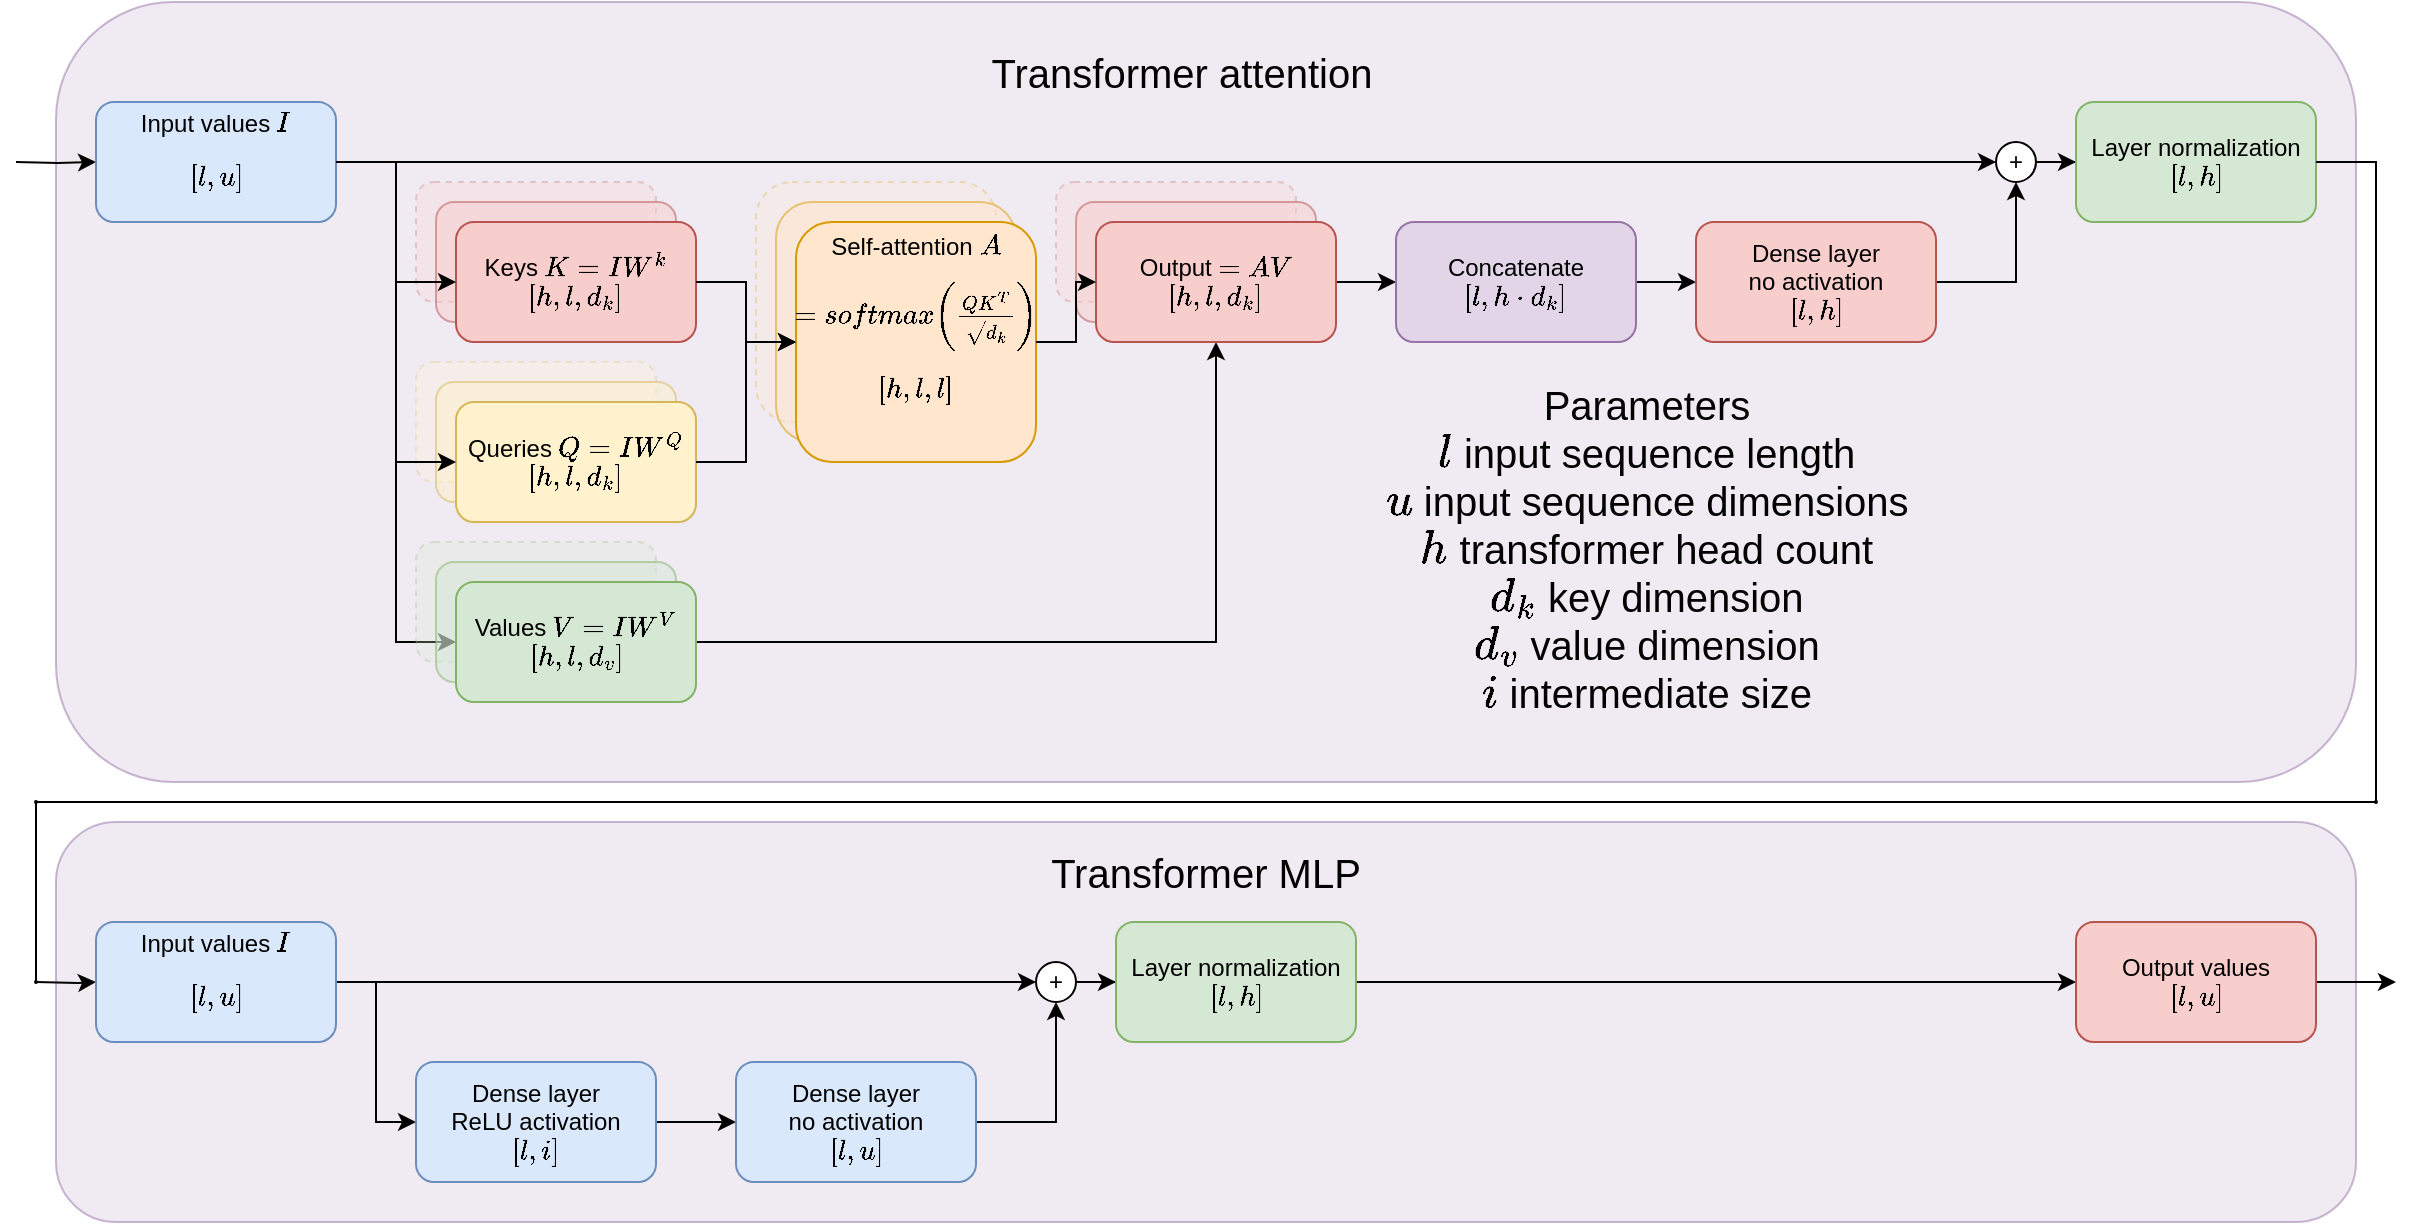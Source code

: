 <mxfile version="21.2.1" type="device">
  <diagram name="Page-1" id="sfVACJkW_csDLmUVDfcl">
    <mxGraphModel dx="3464" dy="1573" grid="1" gridSize="10" guides="1" tooltips="1" connect="1" arrows="1" fold="1" page="1" pageScale="1" pageWidth="2000" pageHeight="2000" math="1" shadow="0">
      <root>
        <mxCell id="0" />
        <mxCell id="1" parent="0" />
        <mxCell id="ia9NDkQKJK2XyitmC3DI-52" value="" style="rounded=1;whiteSpace=wrap;html=1;opacity=50;fillColor=#e1d5e7;strokeColor=#9673a6;" vertex="1" parent="1">
          <mxGeometry y="40" width="1150" height="390" as="geometry" />
        </mxCell>
        <mxCell id="ia9NDkQKJK2XyitmC3DI-21" style="edgeStyle=orthogonalEdgeStyle;rounded=0;orthogonalLoop=1;jettySize=auto;html=1;entryX=0;entryY=0.5;entryDx=0;entryDy=0;" edge="1" parent="1" source="ia9NDkQKJK2XyitmC3DI-4" target="ia9NDkQKJK2XyitmC3DI-20">
          <mxGeometry relative="1" as="geometry" />
        </mxCell>
        <mxCell id="ia9NDkQKJK2XyitmC3DI-51" style="edgeStyle=orthogonalEdgeStyle;rounded=0;orthogonalLoop=1;jettySize=auto;html=1;" edge="1" parent="1" source="ia9NDkQKJK2XyitmC3DI-4" target="ia9NDkQKJK2XyitmC3DI-49">
          <mxGeometry relative="1" as="geometry" />
        </mxCell>
        <mxCell id="ia9NDkQKJK2XyitmC3DI-56" style="edgeStyle=orthogonalEdgeStyle;rounded=0;orthogonalLoop=1;jettySize=auto;html=1;" edge="1" parent="1" target="ia9NDkQKJK2XyitmC3DI-4">
          <mxGeometry relative="1" as="geometry">
            <mxPoint x="-20" y="120" as="sourcePoint" />
          </mxGeometry>
        </mxCell>
        <mxCell id="ia9NDkQKJK2XyitmC3DI-4" value="Input values \(I\)&lt;br&gt;$$[l, u]$$" style="rounded=1;whiteSpace=wrap;html=1;fillColor=#dae8fc;strokeColor=#6c8ebf;" vertex="1" parent="1">
          <mxGeometry x="20" y="90" width="120" height="60" as="geometry" />
        </mxCell>
        <mxCell id="ia9NDkQKJK2XyitmC3DI-8" value="" style="rounded=1;whiteSpace=wrap;html=1;opacity=25;dashed=1;textOpacity=25;fillColor=#f8cecc;strokeColor=#b85450;" vertex="1" parent="1">
          <mxGeometry x="180" y="130" width="120" height="60" as="geometry" />
        </mxCell>
        <mxCell id="ia9NDkQKJK2XyitmC3DI-9" value="" style="rounded=1;whiteSpace=wrap;html=1;opacity=50;textOpacity=50;fillColor=#f8cecc;strokeColor=#b85450;" vertex="1" parent="1">
          <mxGeometry x="190" y="140" width="120" height="60" as="geometry" />
        </mxCell>
        <mxCell id="ia9NDkQKJK2XyitmC3DI-10" value="Keys \(K=IW^k\)&lt;br&gt;\([h, l, d_k]\)" style="rounded=1;whiteSpace=wrap;html=1;fillColor=#f8cecc;strokeColor=#b85450;" vertex="1" parent="1">
          <mxGeometry x="200" y="150" width="120" height="60" as="geometry" />
        </mxCell>
        <mxCell id="ia9NDkQKJK2XyitmC3DI-11" value="" style="rounded=1;whiteSpace=wrap;html=1;opacity=25;dashed=1;textOpacity=25;fillColor=#fff2cc;strokeColor=#d6b656;" vertex="1" parent="1">
          <mxGeometry x="180" y="220" width="120" height="60" as="geometry" />
        </mxCell>
        <mxCell id="ia9NDkQKJK2XyitmC3DI-12" value="" style="rounded=1;whiteSpace=wrap;html=1;opacity=50;textOpacity=50;fillColor=#fff2cc;strokeColor=#d6b656;" vertex="1" parent="1">
          <mxGeometry x="190" y="230" width="120" height="60" as="geometry" />
        </mxCell>
        <mxCell id="ia9NDkQKJK2XyitmC3DI-13" value="Queries \(Q=IW^Q\)&lt;br&gt;\([h, l, d_k]\)" style="rounded=1;whiteSpace=wrap;html=1;fillColor=#fff2cc;strokeColor=#d6b656;" vertex="1" parent="1">
          <mxGeometry x="200" y="240" width="120" height="60" as="geometry" />
        </mxCell>
        <mxCell id="ia9NDkQKJK2XyitmC3DI-17" style="edgeStyle=orthogonalEdgeStyle;rounded=0;orthogonalLoop=1;jettySize=auto;html=1;entryX=0;entryY=0.5;entryDx=0;entryDy=0;" edge="1" parent="1" source="ia9NDkQKJK2XyitmC3DI-4" target="ia9NDkQKJK2XyitmC3DI-13">
          <mxGeometry relative="1" as="geometry" />
        </mxCell>
        <mxCell id="ia9NDkQKJK2XyitmC3DI-14" style="edgeStyle=orthogonalEdgeStyle;rounded=0;orthogonalLoop=1;jettySize=auto;html=1;" edge="1" parent="1" source="ia9NDkQKJK2XyitmC3DI-4" target="ia9NDkQKJK2XyitmC3DI-10">
          <mxGeometry relative="1" as="geometry" />
        </mxCell>
        <mxCell id="ia9NDkQKJK2XyitmC3DI-18" value="" style="rounded=1;whiteSpace=wrap;html=1;opacity=25;dashed=1;textOpacity=25;fillColor=#d5e8d4;strokeColor=#82b366;" vertex="1" parent="1">
          <mxGeometry x="180" y="310" width="120" height="60" as="geometry" />
        </mxCell>
        <mxCell id="ia9NDkQKJK2XyitmC3DI-19" value="" style="rounded=1;whiteSpace=wrap;html=1;opacity=50;textOpacity=50;fillColor=#d5e8d4;strokeColor=#82b366;" vertex="1" parent="1">
          <mxGeometry x="190" y="320" width="120" height="60" as="geometry" />
        </mxCell>
        <mxCell id="ia9NDkQKJK2XyitmC3DI-39" style="edgeStyle=orthogonalEdgeStyle;rounded=0;orthogonalLoop=1;jettySize=auto;html=1;" edge="1" parent="1" source="ia9NDkQKJK2XyitmC3DI-20" target="ia9NDkQKJK2XyitmC3DI-37">
          <mxGeometry relative="1" as="geometry" />
        </mxCell>
        <mxCell id="ia9NDkQKJK2XyitmC3DI-20" value="Values \(V=IW^V\)&lt;br&gt;\([h, l, d_v]\)" style="rounded=1;whiteSpace=wrap;html=1;fillColor=#d5e8d4;strokeColor=#82b366;" vertex="1" parent="1">
          <mxGeometry x="200" y="330" width="120" height="60" as="geometry" />
        </mxCell>
        <mxCell id="ia9NDkQKJK2XyitmC3DI-22" value="" style="rounded=1;whiteSpace=wrap;html=1;opacity=25;dashed=1;textOpacity=25;fillColor=#ffe6cc;strokeColor=#d79b00;" vertex="1" parent="1">
          <mxGeometry x="350" y="130" width="120" height="120" as="geometry" />
        </mxCell>
        <mxCell id="ia9NDkQKJK2XyitmC3DI-23" value="" style="rounded=1;whiteSpace=wrap;html=1;opacity=50;textOpacity=50;fillColor=#ffe6cc;strokeColor=#d79b00;" vertex="1" parent="1">
          <mxGeometry x="360" y="140" width="120" height="120" as="geometry" />
        </mxCell>
        <mxCell id="ia9NDkQKJK2XyitmC3DI-24" value="&lt;p style=&quot;line-height: 100%;&quot;&gt;Self-attention \(A\)&lt;/p&gt;&lt;p style=&quot;line-height: 100%;&quot;&gt;\(=softmax \biggl( \frac{QK^T}{\sqrt{d_k}} \biggl) \)&lt;br&gt;&lt;/p&gt;&lt;p style=&quot;line-height: 100%;&quot;&gt;&lt;span style=&quot;background-color: initial;&quot;&gt;$$[h, l, l]$$&lt;/span&gt;&lt;br&gt;&lt;/p&gt;" style="rounded=1;whiteSpace=wrap;html=1;fillColor=#ffe6cc;strokeColor=#d79b00;" vertex="1" parent="1">
          <mxGeometry x="370" y="150" width="120" height="120" as="geometry" />
        </mxCell>
        <mxCell id="ia9NDkQKJK2XyitmC3DI-25" style="edgeStyle=orthogonalEdgeStyle;rounded=0;orthogonalLoop=1;jettySize=auto;html=1;" edge="1" parent="1" source="ia9NDkQKJK2XyitmC3DI-10" target="ia9NDkQKJK2XyitmC3DI-24">
          <mxGeometry relative="1" as="geometry" />
        </mxCell>
        <mxCell id="ia9NDkQKJK2XyitmC3DI-26" style="edgeStyle=orthogonalEdgeStyle;rounded=0;orthogonalLoop=1;jettySize=auto;html=1;" edge="1" parent="1" source="ia9NDkQKJK2XyitmC3DI-13" target="ia9NDkQKJK2XyitmC3DI-24">
          <mxGeometry relative="1" as="geometry" />
        </mxCell>
        <mxCell id="ia9NDkQKJK2XyitmC3DI-27" value="&lt;span style=&quot;&quot;&gt;&lt;br&gt;&lt;/span&gt;" style="text;html=1;align=center;verticalAlign=middle;resizable=0;points=[];autosize=1;strokeColor=none;fillColor=none;" vertex="1" parent="1">
          <mxGeometry x="420" y="298" width="20" height="30" as="geometry" />
        </mxCell>
        <mxCell id="ia9NDkQKJK2XyitmC3DI-28" value="&lt;font style=&quot;font-size: 20px;&quot;&gt;Parameters&lt;br&gt;\(l\) input sequence length&lt;br&gt;\(u\) input sequence dimensions&lt;br&gt;\(h\) transformer head count&lt;br&gt;\(d_k\) key dimension&lt;br&gt;\(d_v\) value dimension&lt;br&gt;\(i\) intermediate size&lt;br&gt;&lt;/font&gt;" style="text;html=1;align=center;verticalAlign=middle;resizable=0;points=[];autosize=1;strokeColor=none;fillColor=none;" vertex="1" parent="1">
          <mxGeometry x="640" y="223" width="310" height="180" as="geometry" />
        </mxCell>
        <mxCell id="ia9NDkQKJK2XyitmC3DI-35" value="" style="rounded=1;whiteSpace=wrap;html=1;opacity=25;dashed=1;textOpacity=25;fillColor=#f8cecc;strokeColor=#b85450;" vertex="1" parent="1">
          <mxGeometry x="500" y="130" width="120" height="60" as="geometry" />
        </mxCell>
        <mxCell id="ia9NDkQKJK2XyitmC3DI-36" value="" style="rounded=1;whiteSpace=wrap;html=1;opacity=50;textOpacity=50;fillColor=#f8cecc;strokeColor=#b85450;" vertex="1" parent="1">
          <mxGeometry x="510" y="140" width="120" height="60" as="geometry" />
        </mxCell>
        <mxCell id="ia9NDkQKJK2XyitmC3DI-42" style="edgeStyle=orthogonalEdgeStyle;rounded=0;orthogonalLoop=1;jettySize=auto;html=1;entryX=0;entryY=0.5;entryDx=0;entryDy=0;" edge="1" parent="1" source="ia9NDkQKJK2XyitmC3DI-37" target="ia9NDkQKJK2XyitmC3DI-41">
          <mxGeometry relative="1" as="geometry" />
        </mxCell>
        <mxCell id="ia9NDkQKJK2XyitmC3DI-37" value="Output \(=AV\)&lt;br&gt;\([h, l, d_k]\)" style="rounded=1;whiteSpace=wrap;html=1;fillColor=#f8cecc;strokeColor=#b85450;" vertex="1" parent="1">
          <mxGeometry x="520" y="150" width="120" height="60" as="geometry" />
        </mxCell>
        <mxCell id="ia9NDkQKJK2XyitmC3DI-38" style="edgeStyle=orthogonalEdgeStyle;rounded=0;orthogonalLoop=1;jettySize=auto;html=1;" edge="1" parent="1" source="ia9NDkQKJK2XyitmC3DI-24" target="ia9NDkQKJK2XyitmC3DI-37">
          <mxGeometry relative="1" as="geometry" />
        </mxCell>
        <mxCell id="ia9NDkQKJK2XyitmC3DI-48" value="" style="edgeStyle=orthogonalEdgeStyle;rounded=0;orthogonalLoop=1;jettySize=auto;html=1;" edge="1" parent="1" source="ia9NDkQKJK2XyitmC3DI-41" target="ia9NDkQKJK2XyitmC3DI-47">
          <mxGeometry relative="1" as="geometry" />
        </mxCell>
        <mxCell id="ia9NDkQKJK2XyitmC3DI-41" value="Concatenate&lt;br&gt;\([l, h \cdot d_k]\)" style="rounded=1;whiteSpace=wrap;html=1;fillColor=#e1d5e7;strokeColor=#9673a6;" vertex="1" parent="1">
          <mxGeometry x="670" y="150" width="120" height="60" as="geometry" />
        </mxCell>
        <mxCell id="ia9NDkQKJK2XyitmC3DI-50" style="edgeStyle=orthogonalEdgeStyle;rounded=0;orthogonalLoop=1;jettySize=auto;html=1;" edge="1" parent="1" source="ia9NDkQKJK2XyitmC3DI-47" target="ia9NDkQKJK2XyitmC3DI-49">
          <mxGeometry relative="1" as="geometry" />
        </mxCell>
        <mxCell id="ia9NDkQKJK2XyitmC3DI-47" value="Dense layer&lt;br&gt;no activation&lt;br&gt;\([l, h]\)" style="whiteSpace=wrap;html=1;rounded=1;fillColor=#f8cecc;strokeColor=#b85450;" vertex="1" parent="1">
          <mxGeometry x="820" y="150" width="120" height="60" as="geometry" />
        </mxCell>
        <mxCell id="ia9NDkQKJK2XyitmC3DI-54" style="edgeStyle=orthogonalEdgeStyle;rounded=0;orthogonalLoop=1;jettySize=auto;html=1;" edge="1" parent="1" source="ia9NDkQKJK2XyitmC3DI-49" target="ia9NDkQKJK2XyitmC3DI-53">
          <mxGeometry relative="1" as="geometry" />
        </mxCell>
        <mxCell id="ia9NDkQKJK2XyitmC3DI-49" value="+" style="ellipse;whiteSpace=wrap;html=1;aspect=fixed;" vertex="1" parent="1">
          <mxGeometry x="970" y="110" width="20" height="20" as="geometry" />
        </mxCell>
        <mxCell id="ia9NDkQKJK2XyitmC3DI-53" value="Layer normalization&lt;br&gt;\([l, h]\)" style="whiteSpace=wrap;html=1;rounded=1;fillColor=#d5e8d4;strokeColor=#82b366;" vertex="1" parent="1">
          <mxGeometry x="1010" y="90" width="120" height="60" as="geometry" />
        </mxCell>
        <mxCell id="ia9NDkQKJK2XyitmC3DI-57" value="Transformer attention" style="text;html=1;strokeColor=none;fillColor=none;align=center;verticalAlign=middle;whiteSpace=wrap;rounded=0;fontSize=20;" vertex="1" parent="1">
          <mxGeometry x="438.75" y="60" width="247.5" height="30" as="geometry" />
        </mxCell>
        <mxCell id="ia9NDkQKJK2XyitmC3DI-58" value="" style="rounded=1;whiteSpace=wrap;html=1;opacity=50;fillColor=#e1d5e7;strokeColor=#9673a6;" vertex="1" parent="1">
          <mxGeometry y="450" width="1150" height="200" as="geometry" />
        </mxCell>
        <mxCell id="ia9NDkQKJK2XyitmC3DI-60" style="edgeStyle=orthogonalEdgeStyle;rounded=0;orthogonalLoop=1;jettySize=auto;html=1;" edge="1" parent="1" target="ia9NDkQKJK2XyitmC3DI-59">
          <mxGeometry relative="1" as="geometry">
            <mxPoint x="-10" y="530" as="sourcePoint" />
          </mxGeometry>
        </mxCell>
        <mxCell id="ia9NDkQKJK2XyitmC3DI-62" style="edgeStyle=orthogonalEdgeStyle;rounded=0;orthogonalLoop=1;jettySize=auto;html=1;entryX=0;entryY=0.5;entryDx=0;entryDy=0;" edge="1" parent="1" source="ia9NDkQKJK2XyitmC3DI-59" target="ia9NDkQKJK2XyitmC3DI-61">
          <mxGeometry relative="1" as="geometry" />
        </mxCell>
        <mxCell id="ia9NDkQKJK2XyitmC3DI-67" style="edgeStyle=orthogonalEdgeStyle;rounded=0;orthogonalLoop=1;jettySize=auto;html=1;" edge="1" parent="1" source="ia9NDkQKJK2XyitmC3DI-59" target="ia9NDkQKJK2XyitmC3DI-65">
          <mxGeometry relative="1" as="geometry" />
        </mxCell>
        <mxCell id="ia9NDkQKJK2XyitmC3DI-59" value="Input values \(I\)&lt;br&gt;$$[l, u]$$" style="rounded=1;whiteSpace=wrap;html=1;fillColor=#dae8fc;strokeColor=#6c8ebf;" vertex="1" parent="1">
          <mxGeometry x="20" y="500" width="120" height="60" as="geometry" />
        </mxCell>
        <mxCell id="ia9NDkQKJK2XyitmC3DI-64" style="edgeStyle=orthogonalEdgeStyle;rounded=0;orthogonalLoop=1;jettySize=auto;html=1;entryX=0;entryY=0.5;entryDx=0;entryDy=0;" edge="1" parent="1" source="ia9NDkQKJK2XyitmC3DI-61" target="ia9NDkQKJK2XyitmC3DI-63">
          <mxGeometry relative="1" as="geometry" />
        </mxCell>
        <mxCell id="ia9NDkQKJK2XyitmC3DI-61" value="Dense layer&lt;br&gt;ReLU activation&lt;br&gt;\([l, i]\)" style="rounded=1;whiteSpace=wrap;html=1;fillColor=#dae8fc;strokeColor=#6c8ebf;" vertex="1" parent="1">
          <mxGeometry x="180" y="570" width="120" height="60" as="geometry" />
        </mxCell>
        <mxCell id="ia9NDkQKJK2XyitmC3DI-66" style="edgeStyle=orthogonalEdgeStyle;rounded=0;orthogonalLoop=1;jettySize=auto;html=1;entryX=0.5;entryY=1;entryDx=0;entryDy=0;" edge="1" parent="1" source="ia9NDkQKJK2XyitmC3DI-63" target="ia9NDkQKJK2XyitmC3DI-65">
          <mxGeometry relative="1" as="geometry" />
        </mxCell>
        <mxCell id="ia9NDkQKJK2XyitmC3DI-63" value="Dense layer&lt;br&gt;no activation&lt;br&gt;\([l, u]\)" style="rounded=1;whiteSpace=wrap;html=1;fillColor=#dae8fc;strokeColor=#6c8ebf;" vertex="1" parent="1">
          <mxGeometry x="340" y="570" width="120" height="60" as="geometry" />
        </mxCell>
        <mxCell id="ia9NDkQKJK2XyitmC3DI-69" style="edgeStyle=orthogonalEdgeStyle;rounded=0;orthogonalLoop=1;jettySize=auto;html=1;" edge="1" parent="1" source="ia9NDkQKJK2XyitmC3DI-65" target="ia9NDkQKJK2XyitmC3DI-68">
          <mxGeometry relative="1" as="geometry" />
        </mxCell>
        <mxCell id="ia9NDkQKJK2XyitmC3DI-65" value="+" style="ellipse;whiteSpace=wrap;html=1;aspect=fixed;" vertex="1" parent="1">
          <mxGeometry x="490" y="520" width="20" height="20" as="geometry" />
        </mxCell>
        <mxCell id="ia9NDkQKJK2XyitmC3DI-70" style="edgeStyle=orthogonalEdgeStyle;rounded=0;orthogonalLoop=1;jettySize=auto;html=1;" edge="1" parent="1" source="ia9NDkQKJK2XyitmC3DI-68" target="ia9NDkQKJK2XyitmC3DI-75">
          <mxGeometry relative="1" as="geometry">
            <mxPoint x="1171" y="530" as="targetPoint" />
          </mxGeometry>
        </mxCell>
        <mxCell id="ia9NDkQKJK2XyitmC3DI-68" value="Layer normalization&lt;br&gt;\([l, h]\)" style="whiteSpace=wrap;html=1;rounded=1;fillColor=#d5e8d4;strokeColor=#82b366;" vertex="1" parent="1">
          <mxGeometry x="530" y="500" width="120" height="60" as="geometry" />
        </mxCell>
        <mxCell id="ia9NDkQKJK2XyitmC3DI-71" value="Transformer MLP" style="text;html=1;strokeColor=none;fillColor=none;align=center;verticalAlign=middle;whiteSpace=wrap;rounded=0;fontSize=20;" vertex="1" parent="1">
          <mxGeometry x="451.25" y="460" width="247.5" height="30" as="geometry" />
        </mxCell>
        <mxCell id="ia9NDkQKJK2XyitmC3DI-72" value="" style="endArrow=oval;html=1;rounded=0;exitX=1;exitY=0.5;exitDx=0;exitDy=0;endFill=1;strokeWidth=1;endSize=1;" edge="1" parent="1" source="ia9NDkQKJK2XyitmC3DI-53">
          <mxGeometry width="50" height="50" relative="1" as="geometry">
            <mxPoint x="1020" y="320" as="sourcePoint" />
            <mxPoint x="1160" y="440" as="targetPoint" />
            <Array as="points">
              <mxPoint x="1160" y="120" />
            </Array>
          </mxGeometry>
        </mxCell>
        <mxCell id="ia9NDkQKJK2XyitmC3DI-73" value="" style="endArrow=none;html=1;rounded=0;startArrow=oval;startFill=1;endSize=6;startSize=1;" edge="1" parent="1">
          <mxGeometry width="50" height="50" relative="1" as="geometry">
            <mxPoint x="-10" y="440" as="sourcePoint" />
            <mxPoint x="1160" y="440" as="targetPoint" />
          </mxGeometry>
        </mxCell>
        <mxCell id="ia9NDkQKJK2XyitmC3DI-74" value="" style="endArrow=none;html=1;rounded=0;startArrow=oval;startFill=1;startSize=1;" edge="1" parent="1">
          <mxGeometry width="50" height="50" relative="1" as="geometry">
            <mxPoint x="-10" y="530" as="sourcePoint" />
            <mxPoint x="-10" y="440" as="targetPoint" />
          </mxGeometry>
        </mxCell>
        <mxCell id="ia9NDkQKJK2XyitmC3DI-76" style="edgeStyle=orthogonalEdgeStyle;rounded=0;orthogonalLoop=1;jettySize=auto;html=1;" edge="1" parent="1" source="ia9NDkQKJK2XyitmC3DI-75">
          <mxGeometry relative="1" as="geometry">
            <mxPoint x="1170" y="530" as="targetPoint" />
          </mxGeometry>
        </mxCell>
        <mxCell id="ia9NDkQKJK2XyitmC3DI-75" value="Output values&lt;br&gt;\([l, u]\)" style="whiteSpace=wrap;html=1;rounded=1;fillColor=#f8cecc;strokeColor=#b85450;" vertex="1" parent="1">
          <mxGeometry x="1010" y="500" width="120" height="60" as="geometry" />
        </mxCell>
      </root>
    </mxGraphModel>
  </diagram>
</mxfile>
